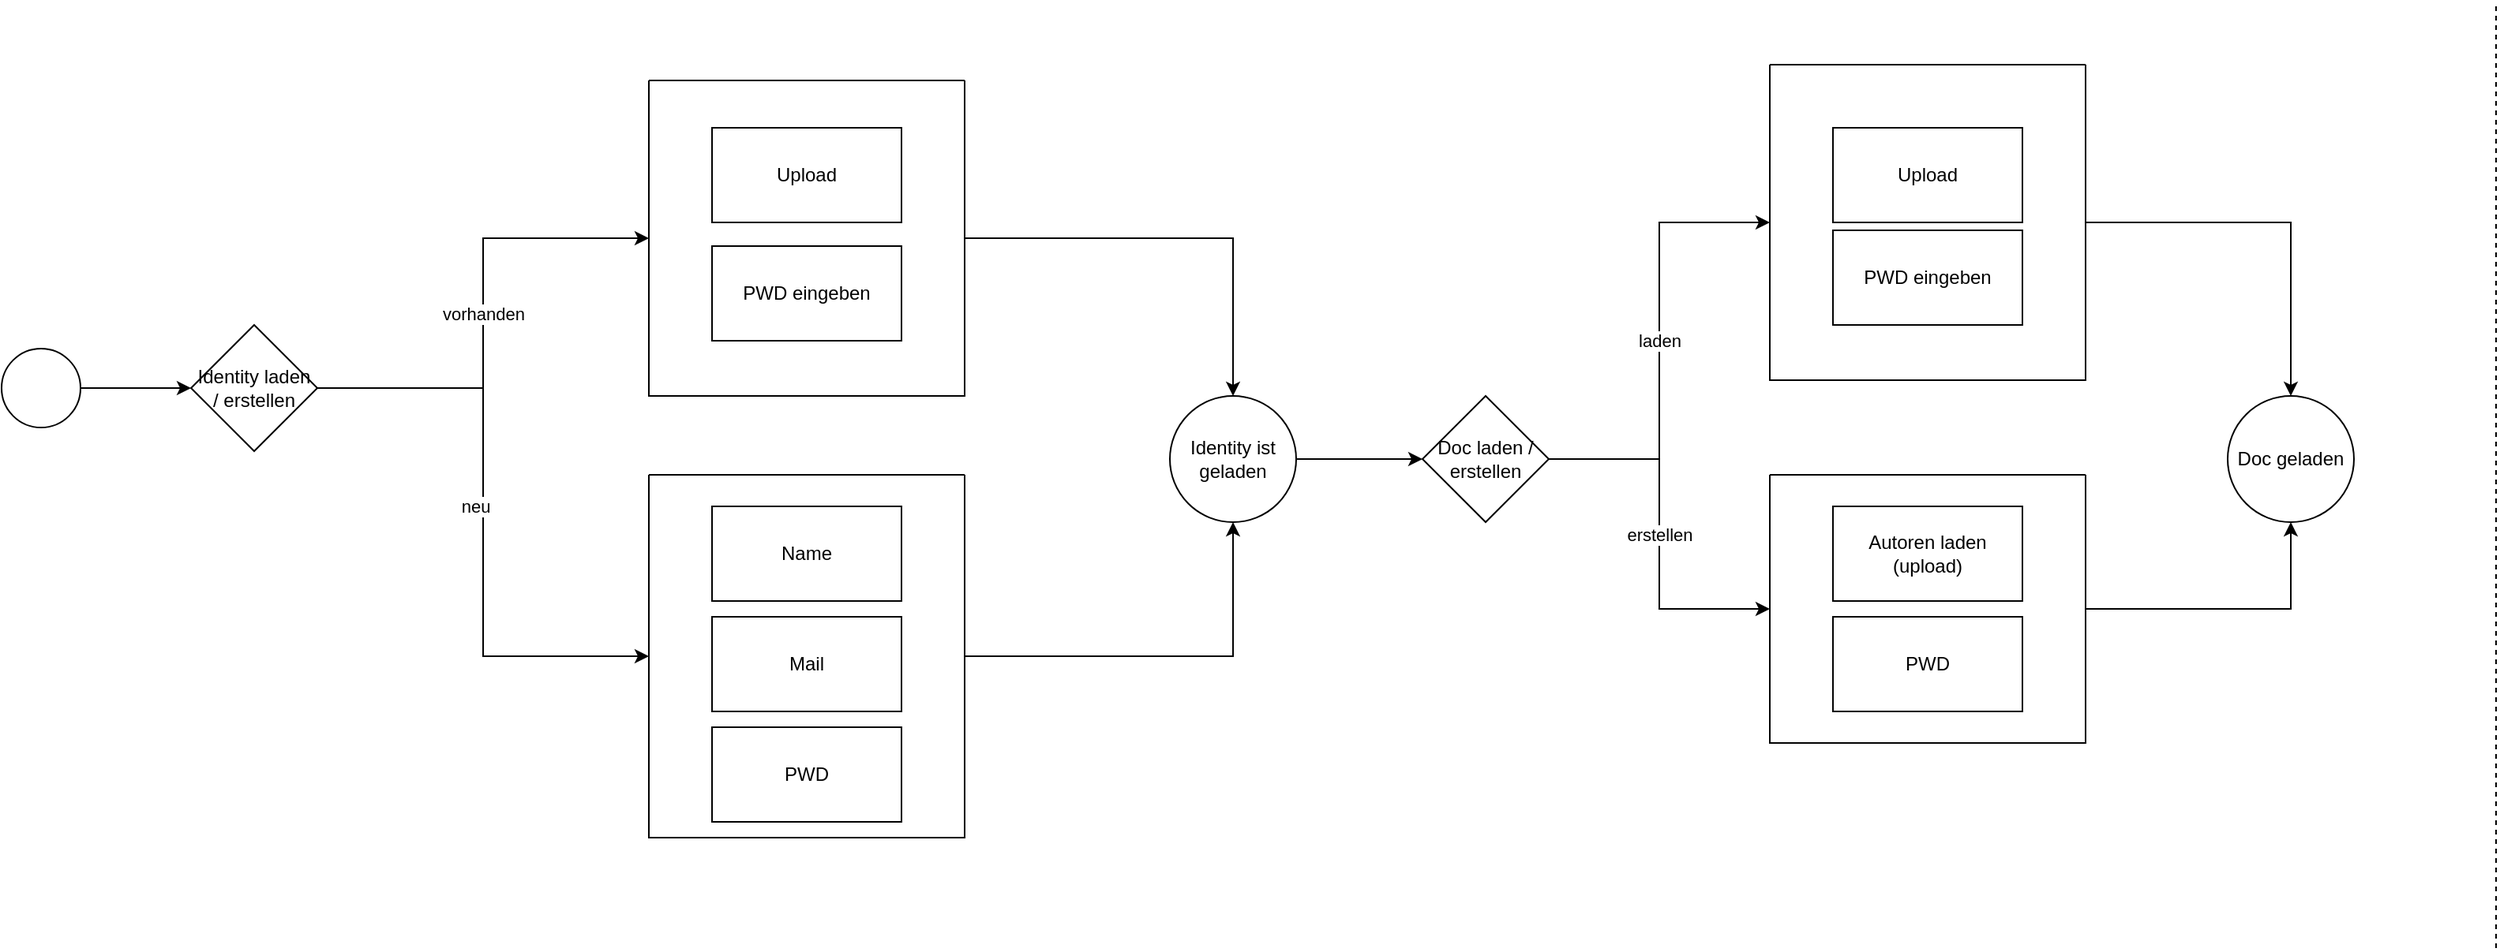 <mxfile version="20.5.0" type="device"><diagram id="bz_2vCHzdqvaBZ0OXSas" name="Page-1"><mxGraphModel dx="1673" dy="931" grid="1" gridSize="10" guides="1" tooltips="1" connect="1" arrows="1" fold="1" page="1" pageScale="1" pageWidth="3200" pageHeight="200" math="0" shadow="0"><root><mxCell id="0"/><mxCell id="1" parent="0"/><mxCell id="ELtoJam3-o2LwLdSOSKi-16" style="edgeStyle=orthogonalEdgeStyle;rounded=0;orthogonalLoop=1;jettySize=auto;html=1;entryX=0;entryY=0.5;entryDx=0;entryDy=0;" edge="1" parent="1" source="ELtoJam3-o2LwLdSOSKi-1" target="ELtoJam3-o2LwLdSOSKi-12"><mxGeometry relative="1" as="geometry"/></mxCell><mxCell id="ELtoJam3-o2LwLdSOSKi-1" value="" style="points=[[0.145,0.145,0],[0.5,0,0],[0.855,0.145,0],[1,0.5,0],[0.855,0.855,0],[0.5,1,0],[0.145,0.855,0],[0,0.5,0]];shape=mxgraph.bpmn.event;html=1;verticalLabelPosition=bottom;labelBackgroundColor=#ffffff;verticalAlign=top;align=center;perimeter=ellipsePerimeter;outlineConnect=0;aspect=fixed;outline=standard;symbol=general;" vertex="1" parent="1"><mxGeometry x="60" y="220" width="50" height="50" as="geometry"/></mxCell><mxCell id="ELtoJam3-o2LwLdSOSKi-5" value="Upload" style="rounded=0;whiteSpace=wrap;html=1;" vertex="1" parent="1"><mxGeometry x="510" y="80" width="120" height="60" as="geometry"/></mxCell><mxCell id="ELtoJam3-o2LwLdSOSKi-6" value="PWD eingeben" style="rounded=0;whiteSpace=wrap;html=1;" vertex="1" parent="1"><mxGeometry x="510" y="155" width="120" height="60" as="geometry"/></mxCell><mxCell id="ELtoJam3-o2LwLdSOSKi-7" value="Name" style="rounded=0;whiteSpace=wrap;html=1;" vertex="1" parent="1"><mxGeometry x="510" y="320" width="120" height="60" as="geometry"/></mxCell><mxCell id="ELtoJam3-o2LwLdSOSKi-19" style="edgeStyle=orthogonalEdgeStyle;rounded=0;orthogonalLoop=1;jettySize=auto;html=1;entryX=0.5;entryY=0;entryDx=0;entryDy=0;" edge="1" parent="1" source="ELtoJam3-o2LwLdSOSKi-8" target="ELtoJam3-o2LwLdSOSKi-18"><mxGeometry relative="1" as="geometry"/></mxCell><mxCell id="ELtoJam3-o2LwLdSOSKi-8" value="" style="swimlane;startSize=0;" vertex="1" parent="1"><mxGeometry x="470" y="50" width="200" height="200" as="geometry"/></mxCell><mxCell id="ELtoJam3-o2LwLdSOSKi-9" value="&lt;div&gt;Mail&lt;/div&gt;" style="rounded=0;whiteSpace=wrap;html=1;" vertex="1" parent="1"><mxGeometry x="510" y="390" width="120" height="60" as="geometry"/></mxCell><mxCell id="ELtoJam3-o2LwLdSOSKi-10" value="PWD" style="rounded=0;whiteSpace=wrap;html=1;" vertex="1" parent="1"><mxGeometry x="510" y="460" width="120" height="60" as="geometry"/></mxCell><mxCell id="ELtoJam3-o2LwLdSOSKi-20" style="edgeStyle=orthogonalEdgeStyle;rounded=0;orthogonalLoop=1;jettySize=auto;html=1;entryX=0.5;entryY=1;entryDx=0;entryDy=0;" edge="1" parent="1" source="ELtoJam3-o2LwLdSOSKi-11" target="ELtoJam3-o2LwLdSOSKi-18"><mxGeometry relative="1" as="geometry"/></mxCell><mxCell id="ELtoJam3-o2LwLdSOSKi-11" value="" style="swimlane;startSize=0;" vertex="1" parent="1"><mxGeometry x="470" y="300" width="200" height="230" as="geometry"/></mxCell><mxCell id="ELtoJam3-o2LwLdSOSKi-13" value="vorhanden" style="edgeStyle=orthogonalEdgeStyle;rounded=0;orthogonalLoop=1;jettySize=auto;html=1;entryX=0;entryY=0.5;entryDx=0;entryDy=0;" edge="1" parent="1" source="ELtoJam3-o2LwLdSOSKi-12" target="ELtoJam3-o2LwLdSOSKi-8"><mxGeometry relative="1" as="geometry"><Array as="points"><mxPoint x="365" y="245"/><mxPoint x="365" y="150"/></Array></mxGeometry></mxCell><mxCell id="ELtoJam3-o2LwLdSOSKi-14" style="edgeStyle=orthogonalEdgeStyle;rounded=0;orthogonalLoop=1;jettySize=auto;html=1;entryX=0;entryY=0.5;entryDx=0;entryDy=0;" edge="1" parent="1" source="ELtoJam3-o2LwLdSOSKi-12" target="ELtoJam3-o2LwLdSOSKi-11"><mxGeometry relative="1" as="geometry"/></mxCell><mxCell id="ELtoJam3-o2LwLdSOSKi-15" value="neu" style="edgeLabel;html=1;align=center;verticalAlign=middle;resizable=0;points=[];" vertex="1" connectable="0" parent="ELtoJam3-o2LwLdSOSKi-14"><mxGeometry x="0.658" relative="1" as="geometry"><mxPoint x="-45" y="-95" as="offset"/></mxGeometry></mxCell><mxCell id="ELtoJam3-o2LwLdSOSKi-12" value="Identity laden / erstellen" style="rhombus;whiteSpace=wrap;html=1;" vertex="1" parent="1"><mxGeometry x="180" y="205" width="80" height="80" as="geometry"/></mxCell><mxCell id="ELtoJam3-o2LwLdSOSKi-25" value="laden" style="edgeStyle=orthogonalEdgeStyle;rounded=0;orthogonalLoop=1;jettySize=auto;html=1;entryX=0;entryY=0.5;entryDx=0;entryDy=0;" edge="1" parent="1" source="ELtoJam3-o2LwLdSOSKi-17" target="ELtoJam3-o2LwLdSOSKi-24"><mxGeometry relative="1" as="geometry"><Array as="points"><mxPoint x="1110" y="290"/><mxPoint x="1110" y="140"/></Array></mxGeometry></mxCell><mxCell id="ELtoJam3-o2LwLdSOSKi-29" value="erstellen" style="edgeStyle=orthogonalEdgeStyle;rounded=0;orthogonalLoop=1;jettySize=auto;html=1;entryX=0;entryY=0.5;entryDx=0;entryDy=0;" edge="1" parent="1" source="ELtoJam3-o2LwLdSOSKi-17" target="ELtoJam3-o2LwLdSOSKi-28"><mxGeometry relative="1" as="geometry"><Array as="points"><mxPoint x="1110" y="290"/><mxPoint x="1110" y="385"/></Array></mxGeometry></mxCell><mxCell id="ELtoJam3-o2LwLdSOSKi-17" value="Doc laden / erstellen" style="rhombus;whiteSpace=wrap;html=1;" vertex="1" parent="1"><mxGeometry x="960" y="250" width="80" height="80" as="geometry"/></mxCell><mxCell id="ELtoJam3-o2LwLdSOSKi-21" style="edgeStyle=orthogonalEdgeStyle;rounded=0;orthogonalLoop=1;jettySize=auto;html=1;entryX=0;entryY=0.5;entryDx=0;entryDy=0;" edge="1" parent="1" source="ELtoJam3-o2LwLdSOSKi-18" target="ELtoJam3-o2LwLdSOSKi-17"><mxGeometry relative="1" as="geometry"/></mxCell><mxCell id="ELtoJam3-o2LwLdSOSKi-18" value="Identity ist geladen" style="ellipse;whiteSpace=wrap;html=1;aspect=fixed;" vertex="1" parent="1"><mxGeometry x="800" y="250" width="80" height="80" as="geometry"/></mxCell><mxCell id="ELtoJam3-o2LwLdSOSKi-22" value="Upload" style="rounded=0;whiteSpace=wrap;html=1;" vertex="1" parent="1"><mxGeometry x="1220" y="80" width="120" height="60" as="geometry"/></mxCell><mxCell id="ELtoJam3-o2LwLdSOSKi-23" value="PWD eingeben" style="rounded=0;whiteSpace=wrap;html=1;" vertex="1" parent="1"><mxGeometry x="1220" y="145" width="120" height="60" as="geometry"/></mxCell><mxCell id="ELtoJam3-o2LwLdSOSKi-31" style="edgeStyle=orthogonalEdgeStyle;rounded=0;orthogonalLoop=1;jettySize=auto;html=1;entryX=0.5;entryY=0;entryDx=0;entryDy=0;" edge="1" parent="1" source="ELtoJam3-o2LwLdSOSKi-24" target="ELtoJam3-o2LwLdSOSKi-30"><mxGeometry relative="1" as="geometry"/></mxCell><mxCell id="ELtoJam3-o2LwLdSOSKi-24" value="" style="swimlane;startSize=0;" vertex="1" parent="1"><mxGeometry x="1180" y="40" width="200" height="200" as="geometry"/></mxCell><mxCell id="ELtoJam3-o2LwLdSOSKi-26" value="Autoren laden&lt;br&gt;(upload)" style="rounded=0;whiteSpace=wrap;html=1;" vertex="1" parent="1"><mxGeometry x="1220" y="320" width="120" height="60" as="geometry"/></mxCell><mxCell id="ELtoJam3-o2LwLdSOSKi-27" value="PWD" style="rounded=0;whiteSpace=wrap;html=1;" vertex="1" parent="1"><mxGeometry x="1220" y="390" width="120" height="60" as="geometry"/></mxCell><mxCell id="ELtoJam3-o2LwLdSOSKi-32" style="edgeStyle=orthogonalEdgeStyle;rounded=0;orthogonalLoop=1;jettySize=auto;html=1;entryX=0.5;entryY=1;entryDx=0;entryDy=0;" edge="1" parent="1" source="ELtoJam3-o2LwLdSOSKi-28" target="ELtoJam3-o2LwLdSOSKi-30"><mxGeometry relative="1" as="geometry"/></mxCell><mxCell id="ELtoJam3-o2LwLdSOSKi-28" value="" style="swimlane;startSize=0;" vertex="1" parent="1"><mxGeometry x="1180" y="300" width="200" height="170" as="geometry"/></mxCell><mxCell id="ELtoJam3-o2LwLdSOSKi-30" value="Doc geladen" style="ellipse;whiteSpace=wrap;html=1;aspect=fixed;" vertex="1" parent="1"><mxGeometry x="1470" y="250" width="80" height="80" as="geometry"/></mxCell><mxCell id="ELtoJam3-o2LwLdSOSKi-33" value="" style="endArrow=none;dashed=1;html=1;rounded=0;" edge="1" parent="1"><mxGeometry width="50" height="50" relative="1" as="geometry"><mxPoint x="1640" y="600" as="sourcePoint"/><mxPoint x="1640" as="targetPoint"/></mxGeometry></mxCell></root></mxGraphModel></diagram></mxfile>